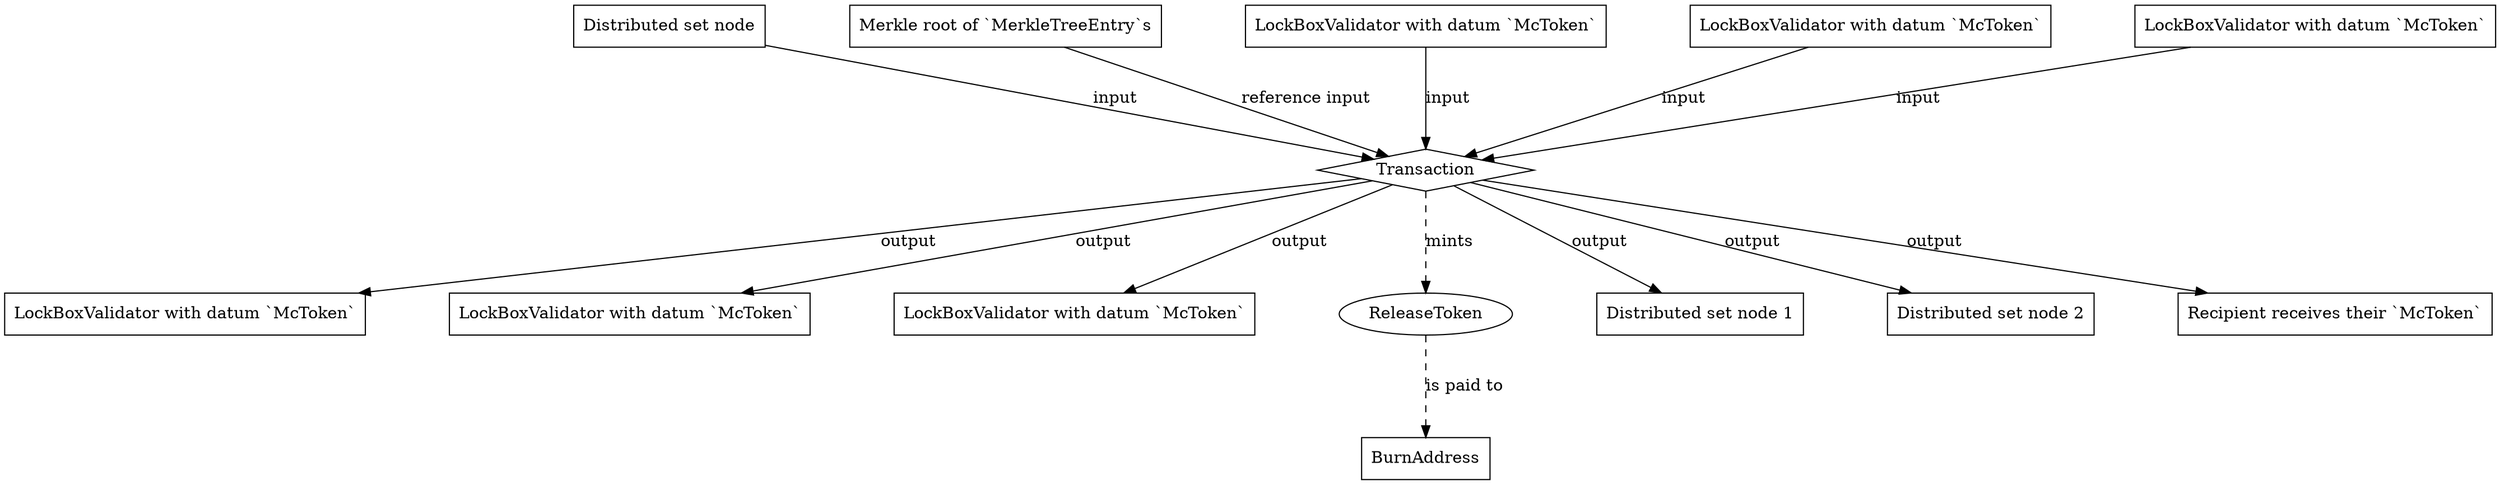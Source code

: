 strict digraph {
  node [shape=record]
  graph [nodesep="1", ranksep="1"]

  DistributedSetNode [ label = "Distributed set node"];
  MerkleRoot [ label = "Merkle root of `MerkleTreeEntry`s"];

  InputLockBoxValidator1 [label = "LockBoxValidator with datum `McToken`"];
  InputLockBoxValidator2 [label = "LockBoxValidator with datum `McToken`"];
  InputLockBoxValidator3 [label = "LockBoxValidator with datum `McToken`"];

  OutputLockBoxValidator1 [label = "LockBoxValidator with datum `McToken`"];
  OutputLockBoxValidator2 [label = "LockBoxValidator with datum `McToken`"];
  OutputLockBoxValidator3 [label = "LockBoxValidator with datum `McToken`"];

  ReleaseToken [shape = ellipse ] ;
  BurnAddress ;

  Transaction [ shape=diamond ];

  DistributedSetNode1 [ label = "Distributed set node 1"];
  DistributedSetNode2 [ label = "Distributed set node 2"];

  Recipient [ label = "Recipient receives their `McToken`" ];

  MerkleRoot -> Transaction [label = "reference input"];
  DistributedSetNode -> Transaction [label = "input"];

  InputLockBoxValidator1 -> Transaction [label = "input"];
  InputLockBoxValidator2 -> Transaction [label = "input"];
  InputLockBoxValidator3 -> Transaction [label = "input"];

  Transaction -> OutputLockBoxValidator1 [label = "output"];
  Transaction -> OutputLockBoxValidator2 [label = "output"];
  Transaction -> OutputLockBoxValidator3 [label = "output"];
  Transaction -> DistributedSetNode1 [label = "output"];
  Transaction -> DistributedSetNode2 [label = "output"];
  Transaction -> Recipient [ label = "output" ];
  Transaction -> ReleaseToken [ label = "mints", style=dashed ];
  ReleaseToken -> BurnAddress[ label = "is paid to", style=dashed ];
}
